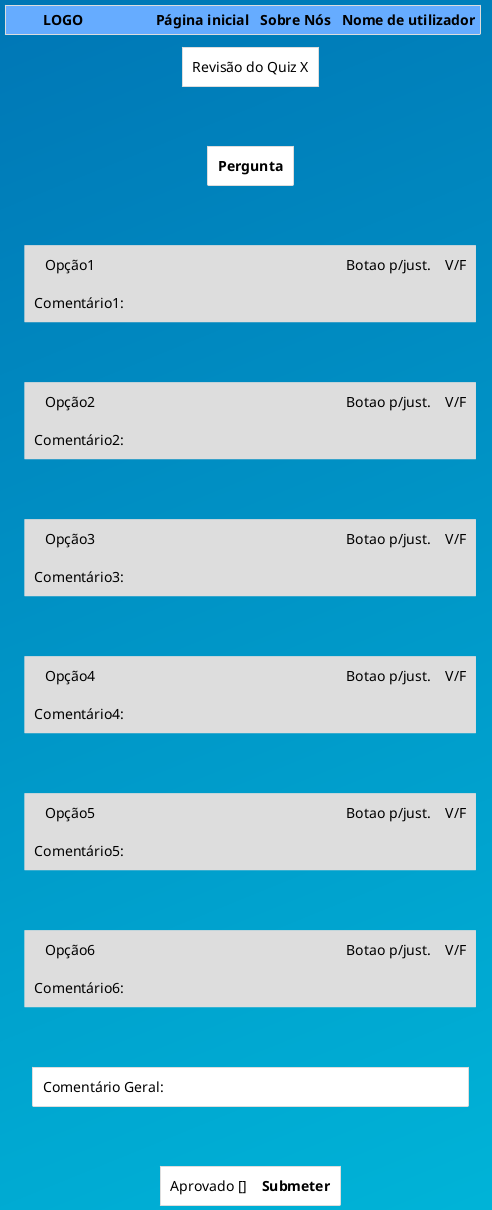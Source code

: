 @startuml
skinparam DefaultTextAlignment right
skinparam RectangleBorderColor black
skinparam Margin 10
skinparam RoundCorner 15

skinparam titleBorderRoundCorner 1
skinparam titleBorderThickness 1
skinparam titleBorderColor #DDDDDD
skinparam titleBackgroundColor #DDDDDD
title "\t LOGO\t\t\tPágina inicial   Sobre Nós   Nome de utilizador"

rectangle "Revisão do Quiz X" as RQ#FFF

rectangle "<b>Pergunta" as Question#FFF

rectangle " Opção1                                                                     Botao p/just.    V/F\n      \nComentário1:                                                                                              " as Op1#DDDDDD
rectangle " Opção2                                                                     Botao p/just.    V/F\n      \nComentário2:                                                                                              " as Op2#DDDDDD
rectangle " Opção3                                                                     Botao p/just.    V/F\n      \nComentário3:                                                                                              " as Op3#DDDDDD
rectangle " Opção4                                                                     Botao p/just.    V/F\n      \nComentário4:                                                                                              " as Op4#DDDDDD
rectangle " Opção5                                                                     Botao p/just.    V/F\n      \nComentário5:                                                                                              " as Op5#DDDDDD
rectangle " Opção6                                                                     Botao p/just.    V/F\n      \nComentário6:                                                                                              " as Op6#DDDDDD

rectangle "Comentário Geral:                                                                                 " as CG#FFF

rectangle "Aprovado []    <b>Submeter" as final#FFF

RQ-[hidden]-> Question
Question-[hidden]-> Op1
Op1-[hidden]->Op2
Op2-[hidden]-> Op3
Op3-[hidden]-> Op4
Op4-[hidden]-> Op5
Op5-[hidden]-> Op6
Op6-[hidden]->CG
CG-[hidden]->final


<style>
componentDiagram {
  BackgroundColor #03045E
  FontColor black
}
document {
  BackGroundColor #0077B6/#00B4D8
}
title {
  BackGroundColor #66ACFF
  BorderColor black
  BorderThickness 1
  RoundCorner 1
}
</style>
@enduml
